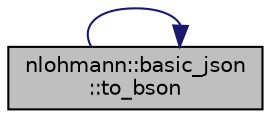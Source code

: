 digraph "nlohmann::basic_json::to_bson"
{
 // LATEX_PDF_SIZE
  edge [fontname="Helvetica",fontsize="10",labelfontname="Helvetica",labelfontsize="10"];
  node [fontname="Helvetica",fontsize="10",shape=record];
  rankdir="LR";
  Node1 [label="nlohmann::basic_json\l::to_bson",height=0.2,width=0.4,color="black", fillcolor="grey75", style="filled", fontcolor="black",tooltip="create a BSON serialization of a given JSON value"];
  Node1 -> Node1 [color="midnightblue",fontsize="10",style="solid",fontname="Helvetica"];
}
